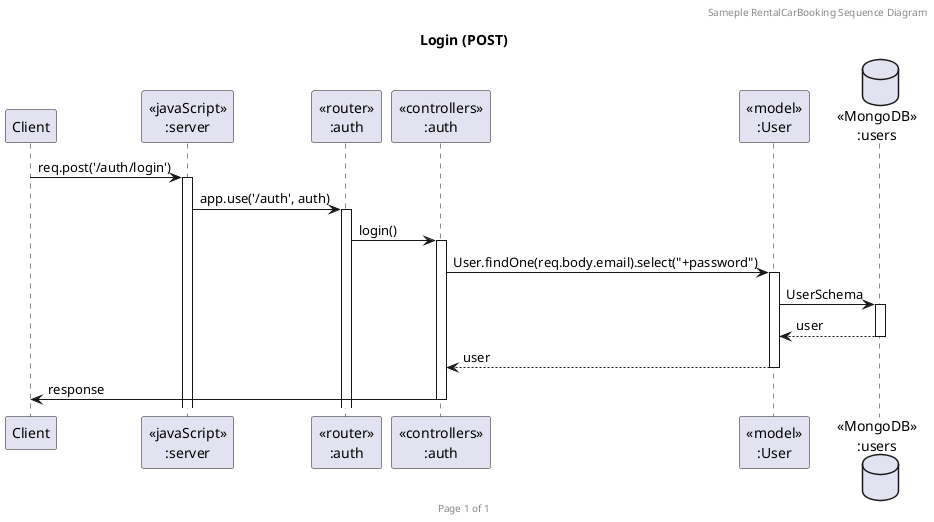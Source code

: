 @startuml Login (POST)

header Sameple RentalCarBooking Sequence Diagram
footer Page %page% of %lastpage%
title "Login (POST)"

participant "Client" as client
participant "<<javaScript>>\n:server" as server
participant "<<router>>\n:auth" as routerAuth
participant "<<controllers>>\n:auth" as controllersAuth
participant "<<model>>\n:User" as modelUser
database "<<MongoDB>>\n:users" as UsersDatabase

client->server ++:req.post('/auth/login')
server->routerAuth ++:app.use('/auth', auth)
routerAuth -> controllersAuth ++:login()
controllersAuth->modelUser ++:User.findOne(req.body.email).select("+password")
modelUser->UsersDatabase ++:UserSchema
UsersDatabase --> modelUser --:user
modelUser --> controllersAuth --:user
controllersAuth->client --:response

@enduml